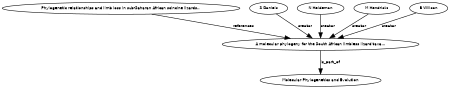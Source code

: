 digraph G {
size="3,3";
node [fontsize=7, fontname="Helvetica"];
edge [fontsize=7, fontname="Helvetica"];
node0 [label="A molecular phylogeny for the South African limbless lizard taxa...", width=0.27433100247,height=0.27433100247];
node1 [label="Phylogenetic relationships and limb loss in sub-Saharan African scincine lizards...", width=0.27433100247,height=0.27433100247];
node2 [label="S Daniels", width=0.27433100247,height=0.27433100247];
node3 [label="N Heideman", width=0.27433100247,height=0.27433100247];
node4 [label="M Hendricks", width=0.27433100247,height=0.27433100247];
node5 [label="B Willson", width=0.27433100247,height=0.27433100247];
node6 [label="Molecular Phylogenetics and Evolution", width=0.27433100247,height=0.27433100247];
node1 -> node0 [label="references"];
node2 -> node0 [label="creator"];
node3 -> node0 [label="creator"];
node4 -> node0 [label="creator"];
node5 -> node0 [label="creator"];
node0 -> node6 [label="is_part_of"];
}

